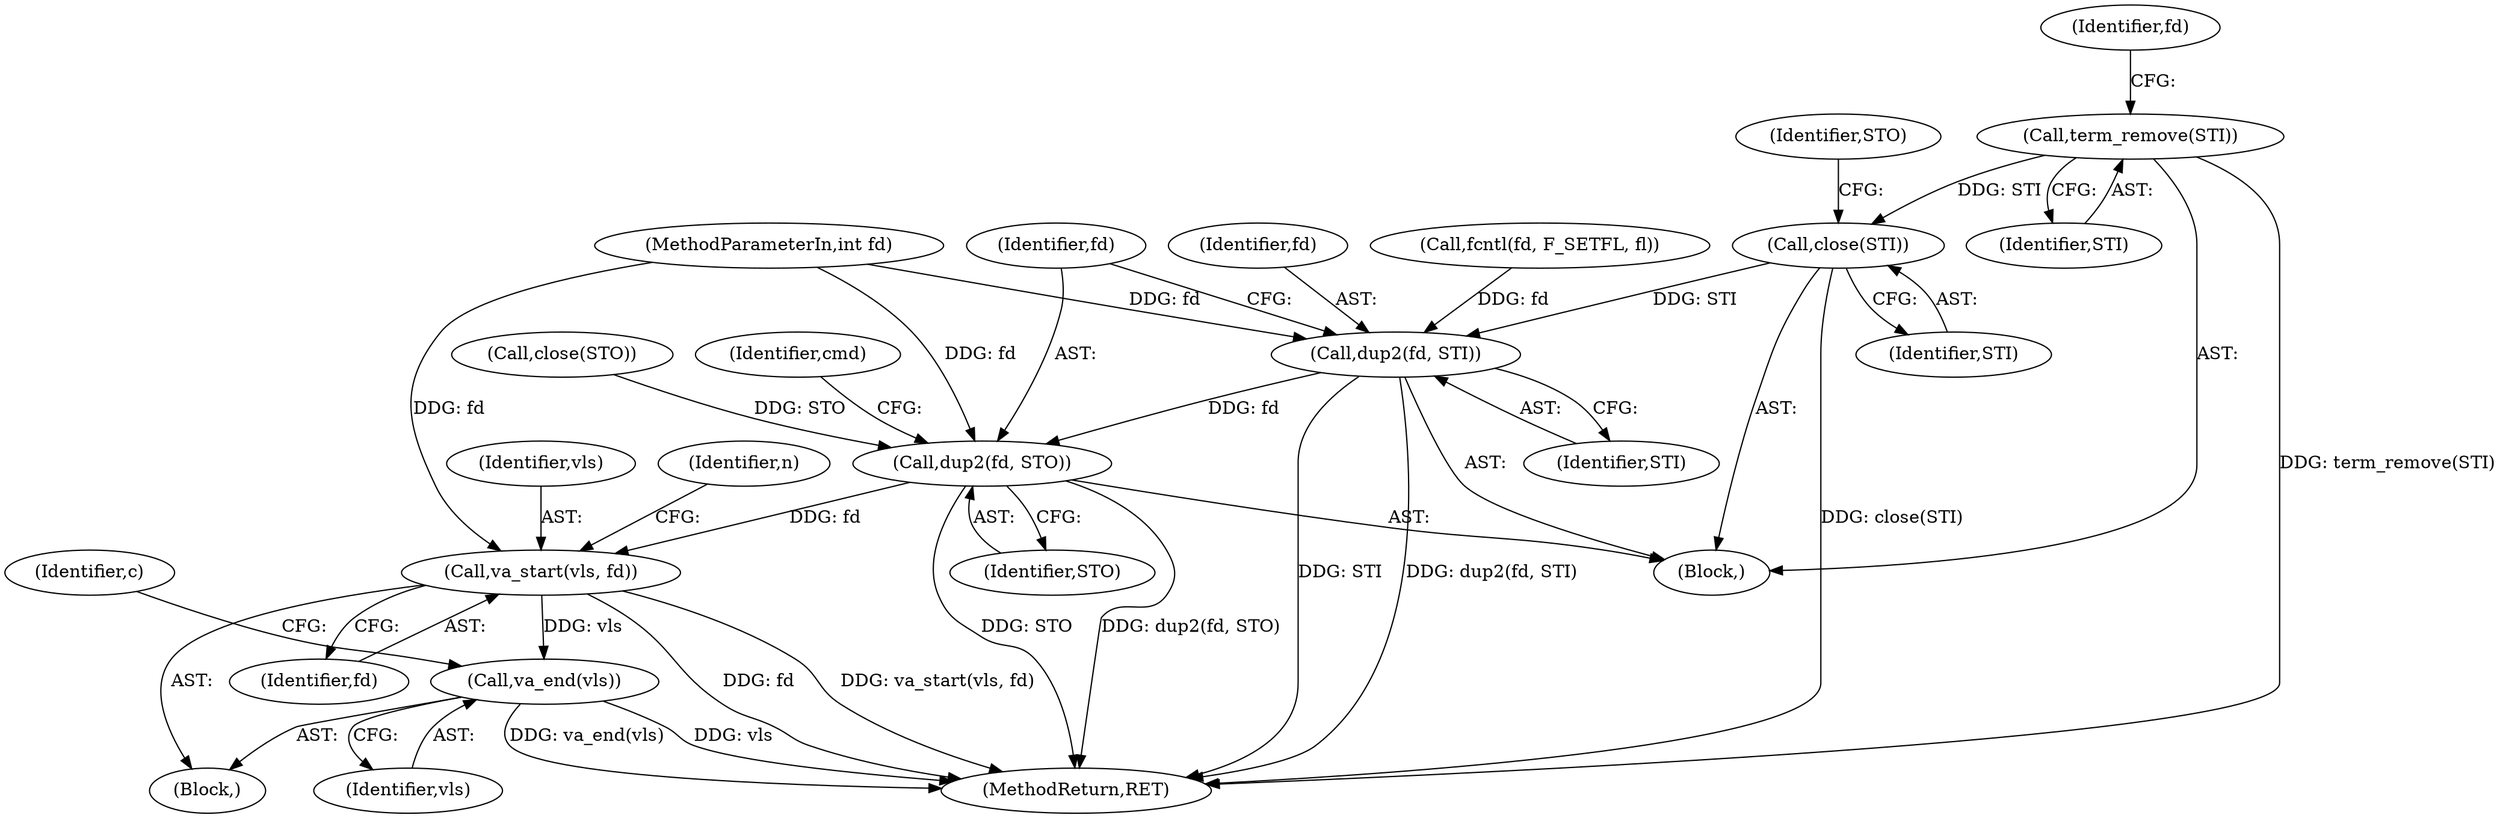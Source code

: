 digraph "0_picocom_1ebc60b20fbe9a02436d5cbbf8951714e749ddb1_0@API" {
"1000236" [label="(Call,close(STI))"];
"1000220" [label="(Call,term_remove(STI))"];
"1000240" [label="(Call,dup2(fd, STI))"];
"1000243" [label="(Call,dup2(fd, STO))"];
"1000272" [label="(Call,va_start(vls, fd))"];
"1000301" [label="(Call,va_end(vls))"];
"1000241" [label="(Identifier,fd)"];
"1000301" [label="(Call,va_end(vls))"];
"1000223" [label="(Identifier,fd)"];
"1000236" [label="(Call,close(STI))"];
"1000277" [label="(Identifier,n)"];
"1000305" [label="(Identifier,c)"];
"1000114" [label="(MethodParameterIn,int fd)"];
"1000239" [label="(Identifier,STO)"];
"1000232" [label="(Call,fcntl(fd, F_SETFL, fl))"];
"1000274" [label="(Identifier,fd)"];
"1000221" [label="(Identifier,STI)"];
"1000245" [label="(Identifier,STO)"];
"1000242" [label="(Identifier,STI)"];
"1000220" [label="(Call,term_remove(STI))"];
"1000238" [label="(Call,close(STO))"];
"1000253" [label="(Identifier,cmd)"];
"1000273" [label="(Identifier,vls)"];
"1000237" [label="(Identifier,STI)"];
"1000244" [label="(Identifier,fd)"];
"1000217" [label="(Block,)"];
"1000302" [label="(Identifier,vls)"];
"1000246" [label="(Block,)"];
"1000243" [label="(Call,dup2(fd, STO))"];
"1000272" [label="(Call,va_start(vls, fd))"];
"1000240" [label="(Call,dup2(fd, STI))"];
"1000331" [label="(MethodReturn,RET)"];
"1000236" -> "1000217"  [label="AST: "];
"1000236" -> "1000237"  [label="CFG: "];
"1000237" -> "1000236"  [label="AST: "];
"1000239" -> "1000236"  [label="CFG: "];
"1000236" -> "1000331"  [label="DDG: close(STI)"];
"1000220" -> "1000236"  [label="DDG: STI"];
"1000236" -> "1000240"  [label="DDG: STI"];
"1000220" -> "1000217"  [label="AST: "];
"1000220" -> "1000221"  [label="CFG: "];
"1000221" -> "1000220"  [label="AST: "];
"1000223" -> "1000220"  [label="CFG: "];
"1000220" -> "1000331"  [label="DDG: term_remove(STI)"];
"1000240" -> "1000217"  [label="AST: "];
"1000240" -> "1000242"  [label="CFG: "];
"1000241" -> "1000240"  [label="AST: "];
"1000242" -> "1000240"  [label="AST: "];
"1000244" -> "1000240"  [label="CFG: "];
"1000240" -> "1000331"  [label="DDG: dup2(fd, STI)"];
"1000240" -> "1000331"  [label="DDG: STI"];
"1000232" -> "1000240"  [label="DDG: fd"];
"1000114" -> "1000240"  [label="DDG: fd"];
"1000240" -> "1000243"  [label="DDG: fd"];
"1000243" -> "1000217"  [label="AST: "];
"1000243" -> "1000245"  [label="CFG: "];
"1000244" -> "1000243"  [label="AST: "];
"1000245" -> "1000243"  [label="AST: "];
"1000253" -> "1000243"  [label="CFG: "];
"1000243" -> "1000331"  [label="DDG: STO"];
"1000243" -> "1000331"  [label="DDG: dup2(fd, STO)"];
"1000114" -> "1000243"  [label="DDG: fd"];
"1000238" -> "1000243"  [label="DDG: STO"];
"1000243" -> "1000272"  [label="DDG: fd"];
"1000272" -> "1000246"  [label="AST: "];
"1000272" -> "1000274"  [label="CFG: "];
"1000273" -> "1000272"  [label="AST: "];
"1000274" -> "1000272"  [label="AST: "];
"1000277" -> "1000272"  [label="CFG: "];
"1000272" -> "1000331"  [label="DDG: fd"];
"1000272" -> "1000331"  [label="DDG: va_start(vls, fd)"];
"1000114" -> "1000272"  [label="DDG: fd"];
"1000272" -> "1000301"  [label="DDG: vls"];
"1000301" -> "1000246"  [label="AST: "];
"1000301" -> "1000302"  [label="CFG: "];
"1000302" -> "1000301"  [label="AST: "];
"1000305" -> "1000301"  [label="CFG: "];
"1000301" -> "1000331"  [label="DDG: va_end(vls)"];
"1000301" -> "1000331"  [label="DDG: vls"];
}
